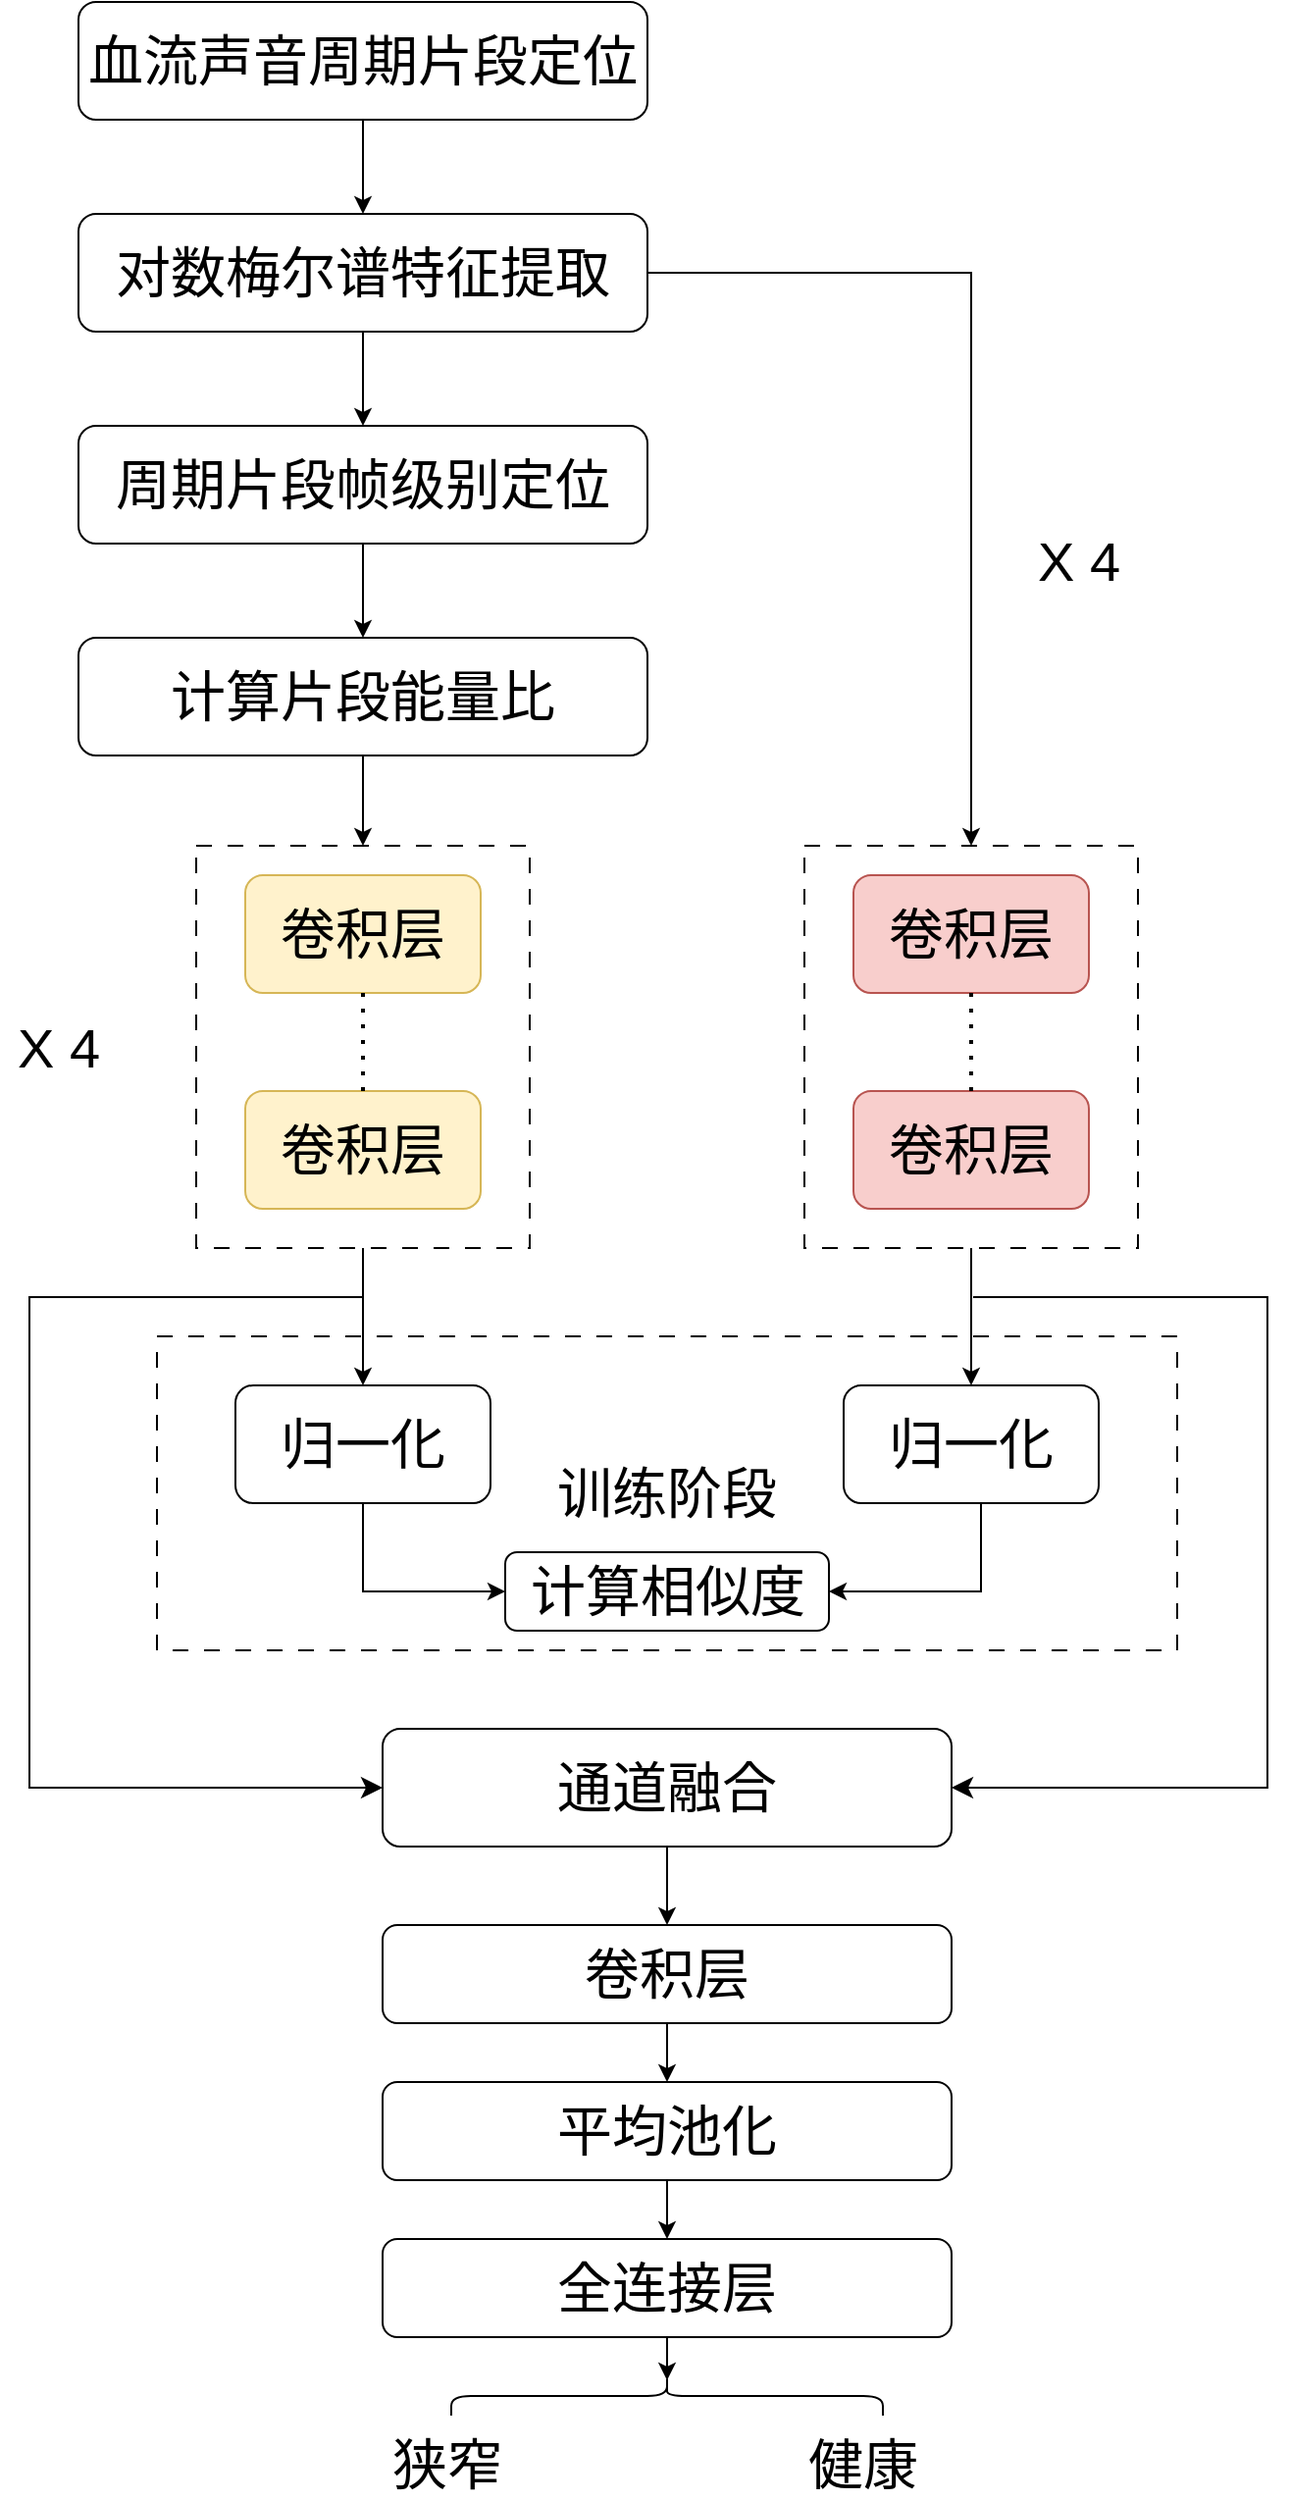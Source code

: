 <mxfile version="27.0.6">
  <diagram name="第 1 页" id="AwzU_qvC-3SEkX-WHAVH">
    <mxGraphModel dx="2431" dy="1298" grid="1" gridSize="10" guides="1" tooltips="1" connect="1" arrows="1" fold="1" page="1" pageScale="1" pageWidth="827" pageHeight="1169" math="0" shadow="0">
      <root>
        <mxCell id="0" />
        <mxCell id="1" parent="0" />
        <mxCell id="Ouz0XFEG8tfcgr-kX7OG-28" value="&lt;font style=&quot;font-size: 28px;&quot;&gt;训练阶段&lt;/font&gt;" style="rounded=0;whiteSpace=wrap;html=1;dashed=1;dashPattern=8 8;" vertex="1" parent="1">
          <mxGeometry x="180" y="850" width="520" height="160" as="geometry" />
        </mxCell>
        <mxCell id="Ouz0XFEG8tfcgr-kX7OG-31" style="edgeStyle=orthogonalEdgeStyle;rounded=0;orthogonalLoop=1;jettySize=auto;html=1;" edge="1" parent="1" source="Ouz0XFEG8tfcgr-kX7OG-15" target="Ouz0XFEG8tfcgr-kX7OG-26">
          <mxGeometry relative="1" as="geometry" />
        </mxCell>
        <mxCell id="Ouz0XFEG8tfcgr-kX7OG-15" value="" style="rounded=0;whiteSpace=wrap;html=1;dashed=1;dashPattern=8 8;" vertex="1" parent="1">
          <mxGeometry x="200" y="600" width="170" height="205" as="geometry" />
        </mxCell>
        <mxCell id="Ouz0XFEG8tfcgr-kX7OG-6" style="edgeStyle=orthogonalEdgeStyle;rounded=0;orthogonalLoop=1;jettySize=auto;html=1;entryX=0.5;entryY=0;entryDx=0;entryDy=0;" edge="1" parent="1" source="Ouz0XFEG8tfcgr-kX7OG-1" target="Ouz0XFEG8tfcgr-kX7OG-2">
          <mxGeometry relative="1" as="geometry" />
        </mxCell>
        <mxCell id="Ouz0XFEG8tfcgr-kX7OG-1" value="&lt;font style=&quot;font-size: 28px;&quot;&gt;血流声音周期片段定位&lt;/font&gt;" style="rounded=1;whiteSpace=wrap;html=1;" vertex="1" parent="1">
          <mxGeometry x="140" y="170" width="290" height="60" as="geometry" />
        </mxCell>
        <mxCell id="Ouz0XFEG8tfcgr-kX7OG-7" style="edgeStyle=orthogonalEdgeStyle;rounded=0;orthogonalLoop=1;jettySize=auto;html=1;entryX=0.5;entryY=0;entryDx=0;entryDy=0;" edge="1" parent="1" source="Ouz0XFEG8tfcgr-kX7OG-2" target="Ouz0XFEG8tfcgr-kX7OG-3">
          <mxGeometry relative="1" as="geometry" />
        </mxCell>
        <mxCell id="Ouz0XFEG8tfcgr-kX7OG-24" style="edgeStyle=orthogonalEdgeStyle;rounded=0;orthogonalLoop=1;jettySize=auto;html=1;entryX=0.5;entryY=0;entryDx=0;entryDy=0;" edge="1" parent="1" source="Ouz0XFEG8tfcgr-kX7OG-2" target="Ouz0XFEG8tfcgr-kX7OG-18">
          <mxGeometry relative="1" as="geometry" />
        </mxCell>
        <mxCell id="Ouz0XFEG8tfcgr-kX7OG-2" value="&lt;font style=&quot;font-size: 28px;&quot;&gt;对数梅尔谱特征提取&lt;/font&gt;" style="rounded=1;whiteSpace=wrap;html=1;" vertex="1" parent="1">
          <mxGeometry x="140" y="278" width="290" height="60" as="geometry" />
        </mxCell>
        <mxCell id="Ouz0XFEG8tfcgr-kX7OG-3" value="&lt;font style=&quot;font-size: 28px;&quot;&gt;周期片段帧级别定位&lt;/font&gt;" style="rounded=1;whiteSpace=wrap;html=1;" vertex="1" parent="1">
          <mxGeometry x="140" y="386" width="290" height="60" as="geometry" />
        </mxCell>
        <mxCell id="Ouz0XFEG8tfcgr-kX7OG-22" style="edgeStyle=orthogonalEdgeStyle;rounded=0;orthogonalLoop=1;jettySize=auto;html=1;entryX=0.5;entryY=0;entryDx=0;entryDy=0;" edge="1" parent="1" source="Ouz0XFEG8tfcgr-kX7OG-4" target="Ouz0XFEG8tfcgr-kX7OG-15">
          <mxGeometry relative="1" as="geometry" />
        </mxCell>
        <mxCell id="Ouz0XFEG8tfcgr-kX7OG-4" value="&lt;font style=&quot;font-size: 28px;&quot;&gt;计算片段能量比&lt;/font&gt;" style="rounded=1;whiteSpace=wrap;html=1;" vertex="1" parent="1">
          <mxGeometry x="140" y="494" width="290" height="60" as="geometry" />
        </mxCell>
        <mxCell id="Ouz0XFEG8tfcgr-kX7OG-8" style="edgeStyle=orthogonalEdgeStyle;rounded=0;orthogonalLoop=1;jettySize=auto;html=1;entryX=0.5;entryY=0;entryDx=0;entryDy=0;" edge="1" parent="1" source="Ouz0XFEG8tfcgr-kX7OG-3" target="Ouz0XFEG8tfcgr-kX7OG-4">
          <mxGeometry relative="1" as="geometry" />
        </mxCell>
        <mxCell id="Ouz0XFEG8tfcgr-kX7OG-9" value="&lt;font style=&quot;font-size: 28px;&quot;&gt;卷积层&lt;/font&gt;" style="rounded=1;whiteSpace=wrap;html=1;fillColor=#fff2cc;strokeColor=#d6b656;" vertex="1" parent="1">
          <mxGeometry x="225" y="615" width="120" height="60" as="geometry" />
        </mxCell>
        <mxCell id="Ouz0XFEG8tfcgr-kX7OG-10" value="&lt;font style=&quot;font-size: 28px;&quot;&gt;卷积层&lt;/font&gt;" style="rounded=1;whiteSpace=wrap;html=1;fillColor=#fff2cc;strokeColor=#d6b656;" vertex="1" parent="1">
          <mxGeometry x="225" y="725" width="120" height="60" as="geometry" />
        </mxCell>
        <mxCell id="Ouz0XFEG8tfcgr-kX7OG-11" value="" style="endArrow=none;dashed=1;html=1;dashPattern=1 3;strokeWidth=2;rounded=0;exitX=0.5;exitY=0;exitDx=0;exitDy=0;entryX=0.5;entryY=1;entryDx=0;entryDy=0;" edge="1" parent="1" source="Ouz0XFEG8tfcgr-kX7OG-10" target="Ouz0XFEG8tfcgr-kX7OG-9">
          <mxGeometry width="50" height="50" relative="1" as="geometry">
            <mxPoint x="230" y="725" as="sourcePoint" />
            <mxPoint x="280" y="675" as="targetPoint" />
          </mxGeometry>
        </mxCell>
        <mxCell id="Ouz0XFEG8tfcgr-kX7OG-32" style="edgeStyle=orthogonalEdgeStyle;rounded=0;orthogonalLoop=1;jettySize=auto;html=1;entryX=0.5;entryY=0;entryDx=0;entryDy=0;" edge="1" parent="1" source="Ouz0XFEG8tfcgr-kX7OG-18" target="Ouz0XFEG8tfcgr-kX7OG-27">
          <mxGeometry relative="1" as="geometry" />
        </mxCell>
        <mxCell id="Ouz0XFEG8tfcgr-kX7OG-18" value="" style="rounded=0;whiteSpace=wrap;html=1;dashed=1;dashPattern=8 8;" vertex="1" parent="1">
          <mxGeometry x="510" y="600" width="170" height="205" as="geometry" />
        </mxCell>
        <mxCell id="Ouz0XFEG8tfcgr-kX7OG-19" value="&lt;font style=&quot;font-size: 28px;&quot;&gt;卷积层&lt;/font&gt;" style="rounded=1;whiteSpace=wrap;html=1;fillColor=#f8cecc;strokeColor=#b85450;" vertex="1" parent="1">
          <mxGeometry x="535" y="615" width="120" height="60" as="geometry" />
        </mxCell>
        <mxCell id="Ouz0XFEG8tfcgr-kX7OG-20" value="&lt;font style=&quot;font-size: 28px;&quot;&gt;卷积层&lt;/font&gt;" style="rounded=1;whiteSpace=wrap;html=1;fillColor=#f8cecc;strokeColor=#b85450;" vertex="1" parent="1">
          <mxGeometry x="535" y="725" width="120" height="60" as="geometry" />
        </mxCell>
        <mxCell id="Ouz0XFEG8tfcgr-kX7OG-21" value="" style="endArrow=none;dashed=1;html=1;dashPattern=1 3;strokeWidth=2;rounded=0;exitX=0.5;exitY=0;exitDx=0;exitDy=0;entryX=0.5;entryY=1;entryDx=0;entryDy=0;" edge="1" parent="1" source="Ouz0XFEG8tfcgr-kX7OG-20" target="Ouz0XFEG8tfcgr-kX7OG-19">
          <mxGeometry width="50" height="50" relative="1" as="geometry">
            <mxPoint x="540" y="725" as="sourcePoint" />
            <mxPoint x="590" y="675" as="targetPoint" />
          </mxGeometry>
        </mxCell>
        <mxCell id="Ouz0XFEG8tfcgr-kX7OG-23" value="&lt;font style=&quot;font-size: 28px;&quot;&gt;X 4&lt;/font&gt;" style="text;html=1;align=center;verticalAlign=middle;whiteSpace=wrap;rounded=0;" vertex="1" parent="1">
          <mxGeometry x="100" y="687.5" width="60" height="30" as="geometry" />
        </mxCell>
        <mxCell id="Ouz0XFEG8tfcgr-kX7OG-25" value="&lt;font style=&quot;font-size: 28px;&quot;&gt;X 4&lt;/font&gt;" style="text;html=1;align=center;verticalAlign=middle;whiteSpace=wrap;rounded=0;" vertex="1" parent="1">
          <mxGeometry x="620" y="440" width="60" height="30" as="geometry" />
        </mxCell>
        <mxCell id="Ouz0XFEG8tfcgr-kX7OG-34" style="edgeStyle=orthogonalEdgeStyle;rounded=0;orthogonalLoop=1;jettySize=auto;html=1;entryX=0;entryY=0.5;entryDx=0;entryDy=0;exitX=0.5;exitY=1;exitDx=0;exitDy=0;" edge="1" parent="1" source="Ouz0XFEG8tfcgr-kX7OG-26" target="Ouz0XFEG8tfcgr-kX7OG-29">
          <mxGeometry relative="1" as="geometry" />
        </mxCell>
        <mxCell id="Ouz0XFEG8tfcgr-kX7OG-26" value="&lt;span style=&quot;font-size: 28px;&quot;&gt;归一化&lt;/span&gt;" style="rounded=1;whiteSpace=wrap;html=1;" vertex="1" parent="1">
          <mxGeometry x="220" y="875" width="130" height="60" as="geometry" />
        </mxCell>
        <mxCell id="Ouz0XFEG8tfcgr-kX7OG-35" style="edgeStyle=orthogonalEdgeStyle;rounded=0;orthogonalLoop=1;jettySize=auto;html=1;entryX=1;entryY=0.5;entryDx=0;entryDy=0;" edge="1" parent="1" source="Ouz0XFEG8tfcgr-kX7OG-27" target="Ouz0XFEG8tfcgr-kX7OG-29">
          <mxGeometry relative="1" as="geometry">
            <Array as="points">
              <mxPoint x="600" y="980" />
            </Array>
          </mxGeometry>
        </mxCell>
        <mxCell id="Ouz0XFEG8tfcgr-kX7OG-27" value="&lt;span style=&quot;font-size: 28px;&quot;&gt;归一化&lt;/span&gt;" style="rounded=1;whiteSpace=wrap;html=1;" vertex="1" parent="1">
          <mxGeometry x="530" y="875" width="130" height="60" as="geometry" />
        </mxCell>
        <mxCell id="Ouz0XFEG8tfcgr-kX7OG-29" value="&lt;span style=&quot;font-size: 28px;&quot;&gt;计算相似度&lt;/span&gt;" style="rounded=1;whiteSpace=wrap;html=1;" vertex="1" parent="1">
          <mxGeometry x="357.5" y="960" width="165" height="40" as="geometry" />
        </mxCell>
        <mxCell id="Ouz0XFEG8tfcgr-kX7OG-43" style="edgeStyle=orthogonalEdgeStyle;rounded=0;orthogonalLoop=1;jettySize=auto;html=1;entryX=0.5;entryY=0;entryDx=0;entryDy=0;" edge="1" parent="1" source="Ouz0XFEG8tfcgr-kX7OG-36" target="Ouz0XFEG8tfcgr-kX7OG-42">
          <mxGeometry relative="1" as="geometry" />
        </mxCell>
        <mxCell id="Ouz0XFEG8tfcgr-kX7OG-36" value="&lt;font style=&quot;font-size: 28px;&quot;&gt;通道融合&lt;/font&gt;" style="rounded=1;whiteSpace=wrap;html=1;" vertex="1" parent="1">
          <mxGeometry x="295" y="1050" width="290" height="60" as="geometry" />
        </mxCell>
        <mxCell id="Ouz0XFEG8tfcgr-kX7OG-39" value="" style="edgeStyle=elbowEdgeStyle;elbow=horizontal;endArrow=classic;html=1;curved=0;rounded=0;endSize=8;startSize=8;entryX=0;entryY=0.5;entryDx=0;entryDy=0;" edge="1" parent="1" target="Ouz0XFEG8tfcgr-kX7OG-36">
          <mxGeometry width="50" height="50" relative="1" as="geometry">
            <mxPoint x="285" y="830" as="sourcePoint" />
            <mxPoint x="290" y="1080" as="targetPoint" />
            <Array as="points">
              <mxPoint x="115" y="950" />
            </Array>
          </mxGeometry>
        </mxCell>
        <mxCell id="Ouz0XFEG8tfcgr-kX7OG-41" value="" style="edgeStyle=elbowEdgeStyle;elbow=horizontal;endArrow=classic;html=1;curved=0;rounded=0;endSize=8;startSize=8;entryX=1;entryY=0.5;entryDx=0;entryDy=0;" edge="1" parent="1" target="Ouz0XFEG8tfcgr-kX7OG-36">
          <mxGeometry width="50" height="50" relative="1" as="geometry">
            <mxPoint x="596" y="830" as="sourcePoint" />
            <mxPoint x="590" y="1080" as="targetPoint" />
            <Array as="points">
              <mxPoint x="746" y="960" />
            </Array>
          </mxGeometry>
        </mxCell>
        <mxCell id="Ouz0XFEG8tfcgr-kX7OG-46" style="edgeStyle=orthogonalEdgeStyle;rounded=0;orthogonalLoop=1;jettySize=auto;html=1;entryX=0.5;entryY=0;entryDx=0;entryDy=0;" edge="1" parent="1" source="Ouz0XFEG8tfcgr-kX7OG-42" target="Ouz0XFEG8tfcgr-kX7OG-44">
          <mxGeometry relative="1" as="geometry" />
        </mxCell>
        <mxCell id="Ouz0XFEG8tfcgr-kX7OG-42" value="&lt;font style=&quot;font-size: 28px;&quot;&gt;卷积层&lt;/font&gt;" style="rounded=1;whiteSpace=wrap;html=1;" vertex="1" parent="1">
          <mxGeometry x="295" y="1150" width="290" height="50" as="geometry" />
        </mxCell>
        <mxCell id="Ouz0XFEG8tfcgr-kX7OG-47" style="edgeStyle=orthogonalEdgeStyle;rounded=0;orthogonalLoop=1;jettySize=auto;html=1;entryX=0.5;entryY=0;entryDx=0;entryDy=0;" edge="1" parent="1" source="Ouz0XFEG8tfcgr-kX7OG-44" target="Ouz0XFEG8tfcgr-kX7OG-45">
          <mxGeometry relative="1" as="geometry" />
        </mxCell>
        <mxCell id="Ouz0XFEG8tfcgr-kX7OG-44" value="&lt;font style=&quot;font-size: 28px;&quot;&gt;平均池化&lt;/font&gt;" style="rounded=1;whiteSpace=wrap;html=1;" vertex="1" parent="1">
          <mxGeometry x="295" y="1230" width="290" height="50" as="geometry" />
        </mxCell>
        <mxCell id="Ouz0XFEG8tfcgr-kX7OG-45" value="&lt;font style=&quot;font-size: 28px;&quot;&gt;全连接层&lt;/font&gt;" style="rounded=1;whiteSpace=wrap;html=1;" vertex="1" parent="1">
          <mxGeometry x="295" y="1310" width="290" height="50" as="geometry" />
        </mxCell>
        <mxCell id="Ouz0XFEG8tfcgr-kX7OG-48" value="" style="shape=curlyBracket;whiteSpace=wrap;html=1;rounded=1;flipH=1;labelPosition=right;verticalLabelPosition=middle;align=left;verticalAlign=middle;rotation=-90;" vertex="1" parent="1">
          <mxGeometry x="430" y="1280" width="20" height="220" as="geometry" />
        </mxCell>
        <mxCell id="Ouz0XFEG8tfcgr-kX7OG-49" style="edgeStyle=orthogonalEdgeStyle;rounded=0;orthogonalLoop=1;jettySize=auto;html=1;entryX=0.1;entryY=0.5;entryDx=0;entryDy=0;entryPerimeter=0;" edge="1" parent="1" source="Ouz0XFEG8tfcgr-kX7OG-45" target="Ouz0XFEG8tfcgr-kX7OG-48">
          <mxGeometry relative="1" as="geometry" />
        </mxCell>
        <mxCell id="Ouz0XFEG8tfcgr-kX7OG-50" value="&lt;font style=&quot;font-size: 28px;&quot;&gt;狭窄&lt;/font&gt;" style="text;html=1;align=center;verticalAlign=middle;whiteSpace=wrap;rounded=0;" vertex="1" parent="1">
          <mxGeometry x="297.5" y="1410" width="60" height="30" as="geometry" />
        </mxCell>
        <mxCell id="Ouz0XFEG8tfcgr-kX7OG-51" value="&lt;font style=&quot;font-size: 28px;&quot;&gt;健康&lt;/font&gt;" style="text;html=1;align=center;verticalAlign=middle;whiteSpace=wrap;rounded=0;" vertex="1" parent="1">
          <mxGeometry x="510" y="1410" width="60" height="30" as="geometry" />
        </mxCell>
      </root>
    </mxGraphModel>
  </diagram>
</mxfile>
